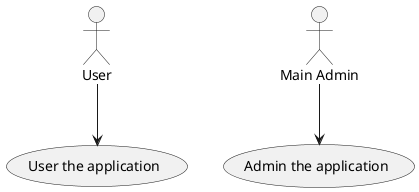 @startuml
'https://plantuml.com/use-case-diagram

:User: --> (Use)
"Main Admin" as Admin
"User the application" as (Use)
Admin-->(Admin the application)
@enduml